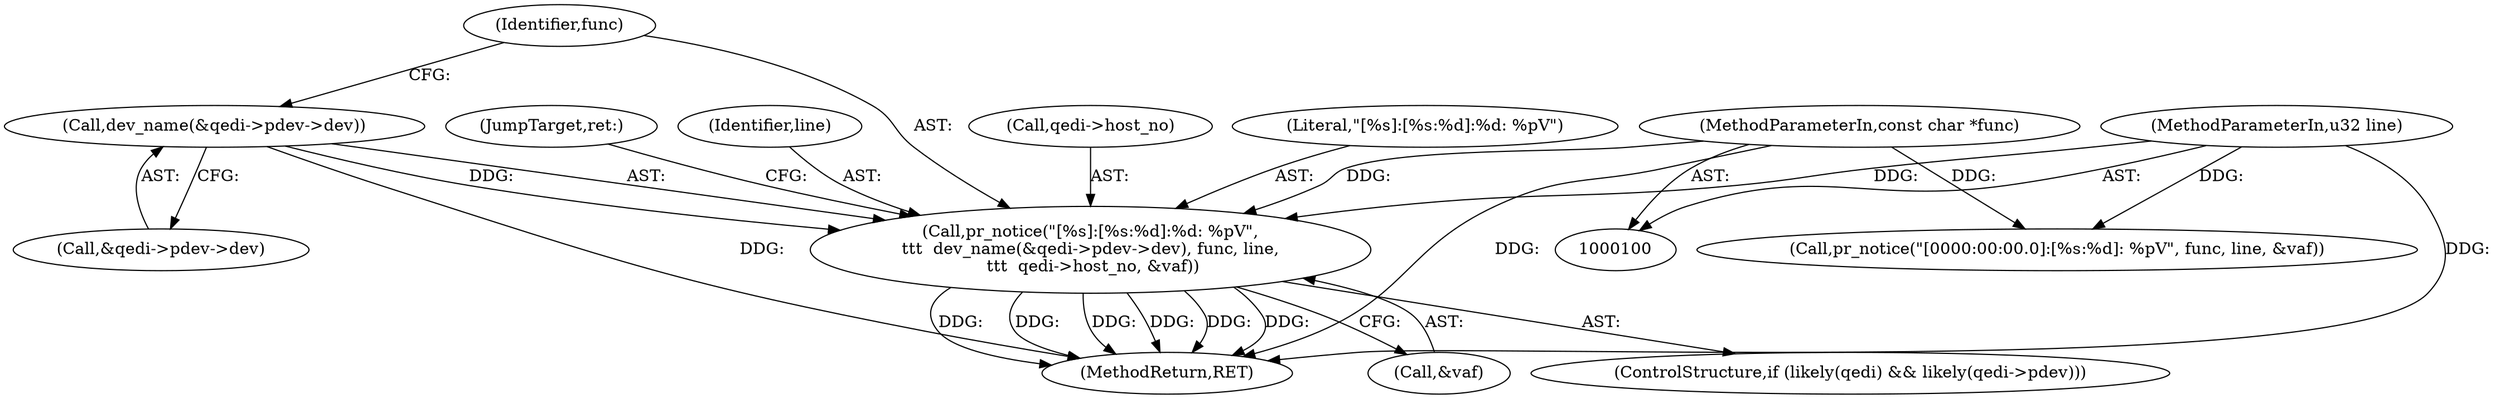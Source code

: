 digraph "0_linux_c09581a52765a85f19fc35340127396d5e3379cc_1@pointer" {
"1000136" [label="(Call,pr_notice(\"[%s]:[%s:%d]:%d: %pV\",\n\t\t\t  dev_name(&qedi->pdev->dev), func, line,\n \t\t\t  qedi->host_no, &vaf))"];
"1000138" [label="(Call,dev_name(&qedi->pdev->dev))"];
"1000102" [label="(MethodParameterIn,const char *func)"];
"1000103" [label="(MethodParameterIn,u32 line)"];
"1000153" [label="(Call,pr_notice(\"[0000:00:00.0]:[%s:%d]: %pV\", func, line, &vaf))"];
"1000137" [label="(Literal,\"[%s]:[%s:%d]:%d: %pV\")"];
"1000159" [label="(JumpTarget,ret:)"];
"1000150" [label="(Call,&vaf)"];
"1000146" [label="(Identifier,line)"];
"1000145" [label="(Identifier,func)"];
"1000138" [label="(Call,dev_name(&qedi->pdev->dev))"];
"1000103" [label="(MethodParameterIn,u32 line)"];
"1000128" [label="(ControlStructure,if (likely(qedi) && likely(qedi->pdev)))"];
"1000162" [label="(MethodReturn,RET)"];
"1000136" [label="(Call,pr_notice(\"[%s]:[%s:%d]:%d: %pV\",\n\t\t\t  dev_name(&qedi->pdev->dev), func, line,\n \t\t\t  qedi->host_no, &vaf))"];
"1000147" [label="(Call,qedi->host_no)"];
"1000102" [label="(MethodParameterIn,const char *func)"];
"1000139" [label="(Call,&qedi->pdev->dev)"];
"1000136" -> "1000128"  [label="AST: "];
"1000136" -> "1000150"  [label="CFG: "];
"1000137" -> "1000136"  [label="AST: "];
"1000138" -> "1000136"  [label="AST: "];
"1000145" -> "1000136"  [label="AST: "];
"1000146" -> "1000136"  [label="AST: "];
"1000147" -> "1000136"  [label="AST: "];
"1000150" -> "1000136"  [label="AST: "];
"1000159" -> "1000136"  [label="CFG: "];
"1000136" -> "1000162"  [label="DDG: "];
"1000136" -> "1000162"  [label="DDG: "];
"1000136" -> "1000162"  [label="DDG: "];
"1000136" -> "1000162"  [label="DDG: "];
"1000136" -> "1000162"  [label="DDG: "];
"1000136" -> "1000162"  [label="DDG: "];
"1000138" -> "1000136"  [label="DDG: "];
"1000102" -> "1000136"  [label="DDG: "];
"1000103" -> "1000136"  [label="DDG: "];
"1000138" -> "1000139"  [label="CFG: "];
"1000139" -> "1000138"  [label="AST: "];
"1000145" -> "1000138"  [label="CFG: "];
"1000138" -> "1000162"  [label="DDG: "];
"1000102" -> "1000100"  [label="AST: "];
"1000102" -> "1000162"  [label="DDG: "];
"1000102" -> "1000153"  [label="DDG: "];
"1000103" -> "1000100"  [label="AST: "];
"1000103" -> "1000162"  [label="DDG: "];
"1000103" -> "1000153"  [label="DDG: "];
}
